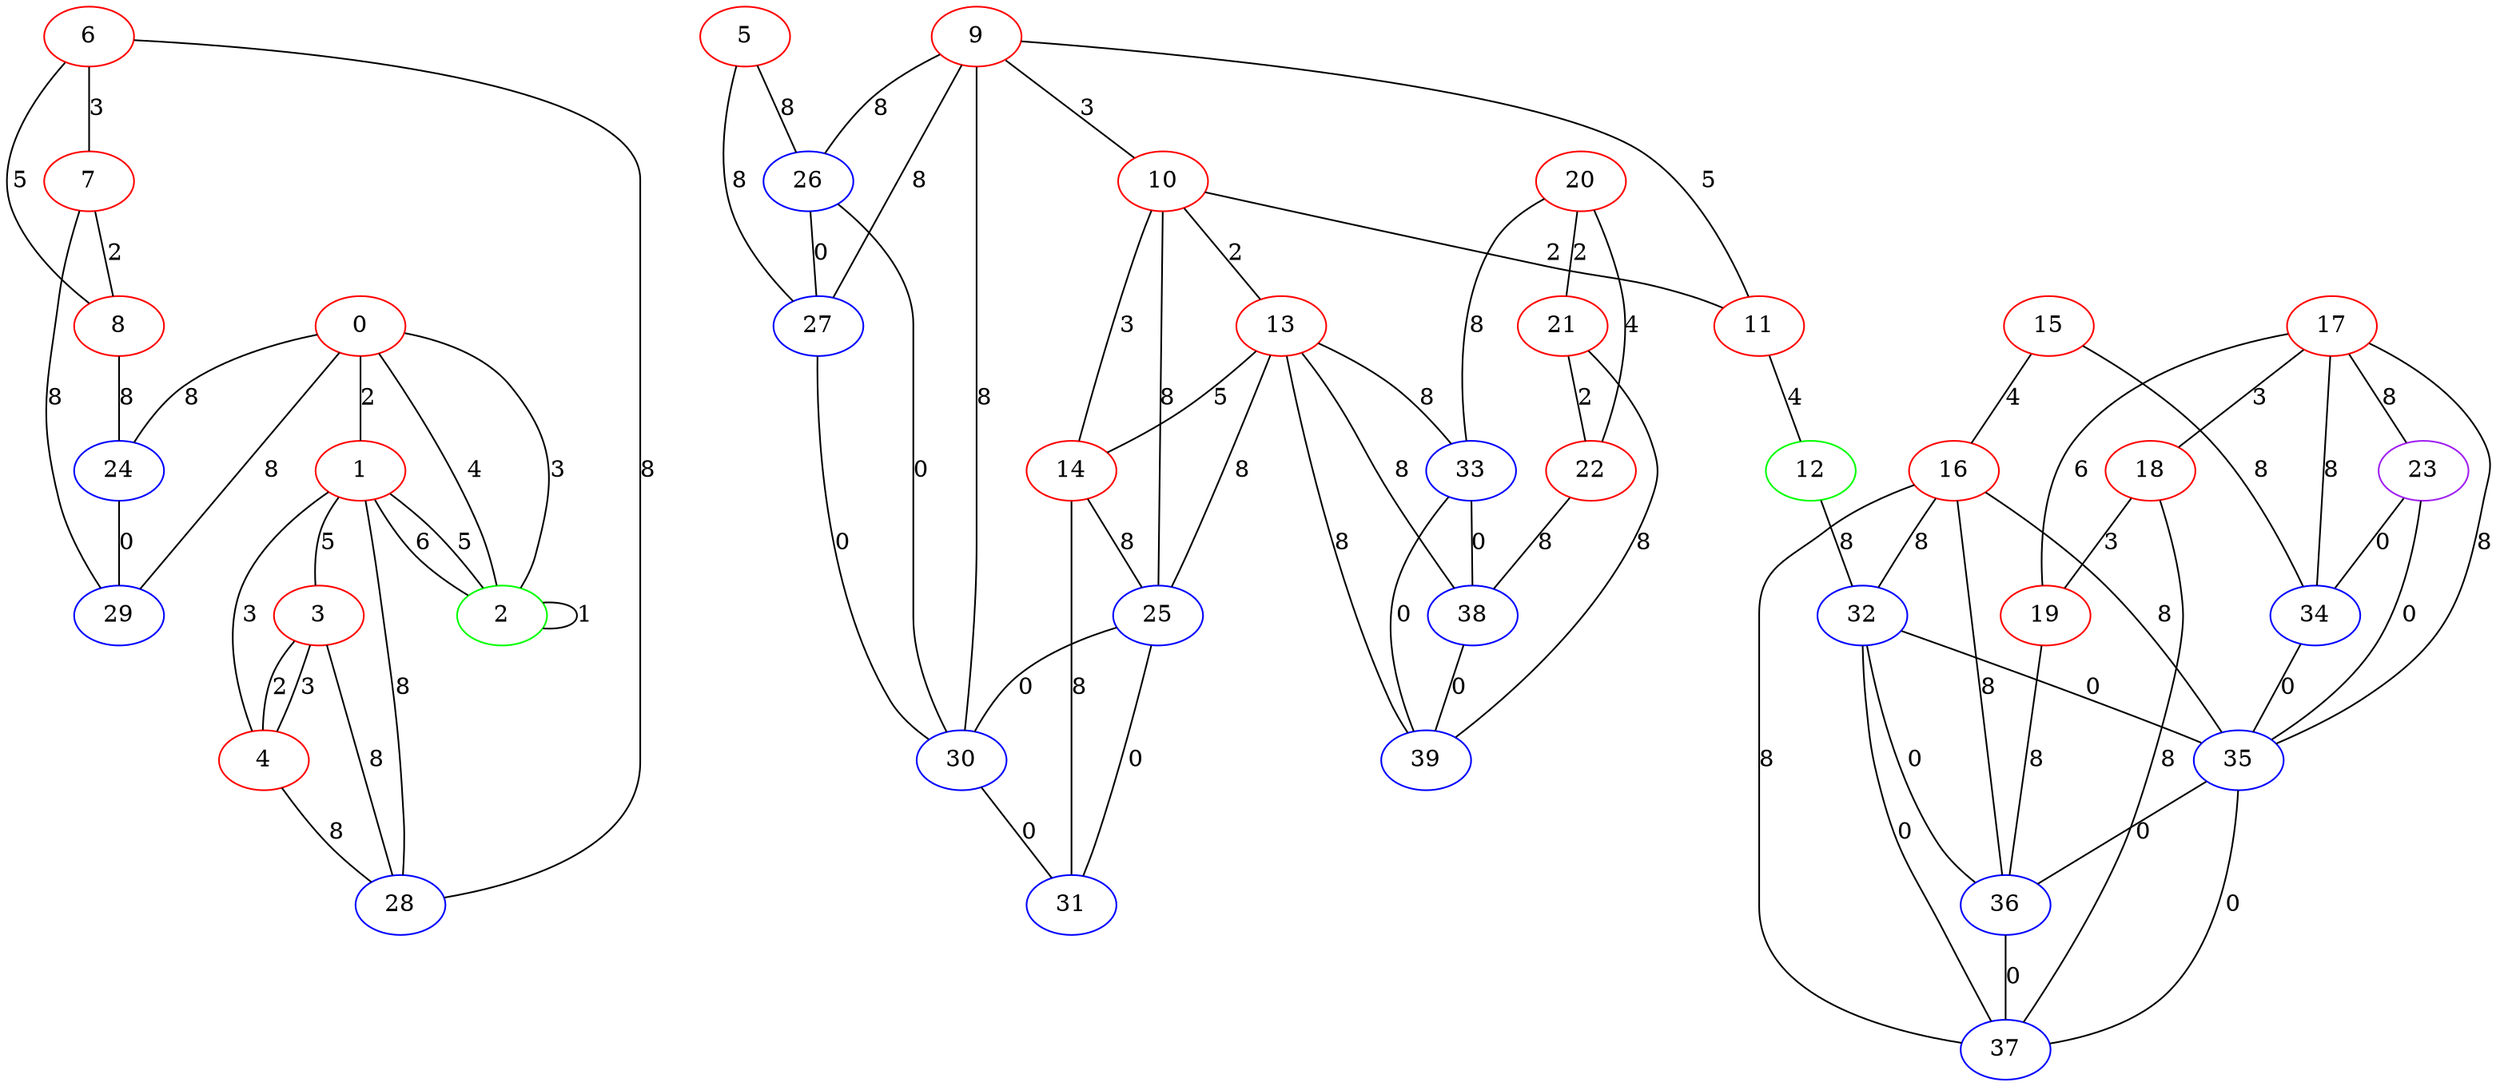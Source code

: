 graph "" {
0 [color=red, weight=1];
1 [color=red, weight=1];
2 [color=green, weight=2];
3 [color=red, weight=1];
4 [color=red, weight=1];
5 [color=red, weight=1];
6 [color=red, weight=1];
7 [color=red, weight=1];
8 [color=red, weight=1];
9 [color=red, weight=1];
10 [color=red, weight=1];
11 [color=red, weight=1];
12 [color=green, weight=2];
13 [color=red, weight=1];
14 [color=red, weight=1];
15 [color=red, weight=1];
16 [color=red, weight=1];
17 [color=red, weight=1];
18 [color=red, weight=1];
19 [color=red, weight=1];
20 [color=red, weight=1];
21 [color=red, weight=1];
22 [color=red, weight=1];
23 [color=purple, weight=4];
24 [color=blue, weight=3];
25 [color=blue, weight=3];
26 [color=blue, weight=3];
27 [color=blue, weight=3];
28 [color=blue, weight=3];
29 [color=blue, weight=3];
30 [color=blue, weight=3];
31 [color=blue, weight=3];
32 [color=blue, weight=3];
33 [color=blue, weight=3];
34 [color=blue, weight=3];
35 [color=blue, weight=3];
36 [color=blue, weight=3];
37 [color=blue, weight=3];
38 [color=blue, weight=3];
39 [color=blue, weight=3];
0 -- 24  [key=0, label=8];
0 -- 1  [key=0, label=2];
0 -- 2  [key=0, label=3];
0 -- 2  [key=1, label=4];
0 -- 29  [key=0, label=8];
1 -- 28  [key=0, label=8];
1 -- 2  [key=0, label=5];
1 -- 2  [key=1, label=6];
1 -- 3  [key=0, label=5];
1 -- 4  [key=0, label=3];
2 -- 2  [key=0, label=1];
3 -- 4  [key=0, label=3];
3 -- 4  [key=1, label=2];
3 -- 28  [key=0, label=8];
4 -- 28  [key=0, label=8];
5 -- 26  [key=0, label=8];
5 -- 27  [key=0, label=8];
6 -- 8  [key=0, label=5];
6 -- 28  [key=0, label=8];
6 -- 7  [key=0, label=3];
7 -- 8  [key=0, label=2];
7 -- 29  [key=0, label=8];
8 -- 24  [key=0, label=8];
9 -- 27  [key=0, label=8];
9 -- 10  [key=0, label=3];
9 -- 11  [key=0, label=5];
9 -- 26  [key=0, label=8];
9 -- 30  [key=0, label=8];
10 -- 11  [key=0, label=2];
10 -- 13  [key=0, label=2];
10 -- 14  [key=0, label=3];
10 -- 25  [key=0, label=8];
11 -- 12  [key=0, label=4];
12 -- 32  [key=0, label=8];
13 -- 33  [key=0, label=8];
13 -- 38  [key=0, label=8];
13 -- 39  [key=0, label=8];
13 -- 14  [key=0, label=5];
13 -- 25  [key=0, label=8];
14 -- 25  [key=0, label=8];
14 -- 31  [key=0, label=8];
15 -- 16  [key=0, label=4];
15 -- 34  [key=0, label=8];
16 -- 32  [key=0, label=8];
16 -- 35  [key=0, label=8];
16 -- 36  [key=0, label=8];
16 -- 37  [key=0, label=8];
17 -- 35  [key=0, label=8];
17 -- 18  [key=0, label=3];
17 -- 19  [key=0, label=6];
17 -- 34  [key=0, label=8];
17 -- 23  [key=0, label=8];
18 -- 19  [key=0, label=3];
18 -- 37  [key=0, label=8];
19 -- 36  [key=0, label=8];
20 -- 33  [key=0, label=8];
20 -- 21  [key=0, label=2];
20 -- 22  [key=0, label=4];
21 -- 22  [key=0, label=2];
21 -- 39  [key=0, label=8];
22 -- 38  [key=0, label=8];
23 -- 34  [key=0, label=0];
23 -- 35  [key=0, label=0];
24 -- 29  [key=0, label=0];
25 -- 30  [key=0, label=0];
25 -- 31  [key=0, label=0];
26 -- 27  [key=0, label=0];
26 -- 30  [key=0, label=0];
27 -- 30  [key=0, label=0];
30 -- 31  [key=0, label=0];
32 -- 36  [key=0, label=0];
32 -- 35  [key=0, label=0];
32 -- 37  [key=0, label=0];
33 -- 38  [key=0, label=0];
33 -- 39  [key=0, label=0];
34 -- 35  [key=0, label=0];
35 -- 36  [key=0, label=0];
35 -- 37  [key=0, label=0];
36 -- 37  [key=0, label=0];
38 -- 39  [key=0, label=0];
}
